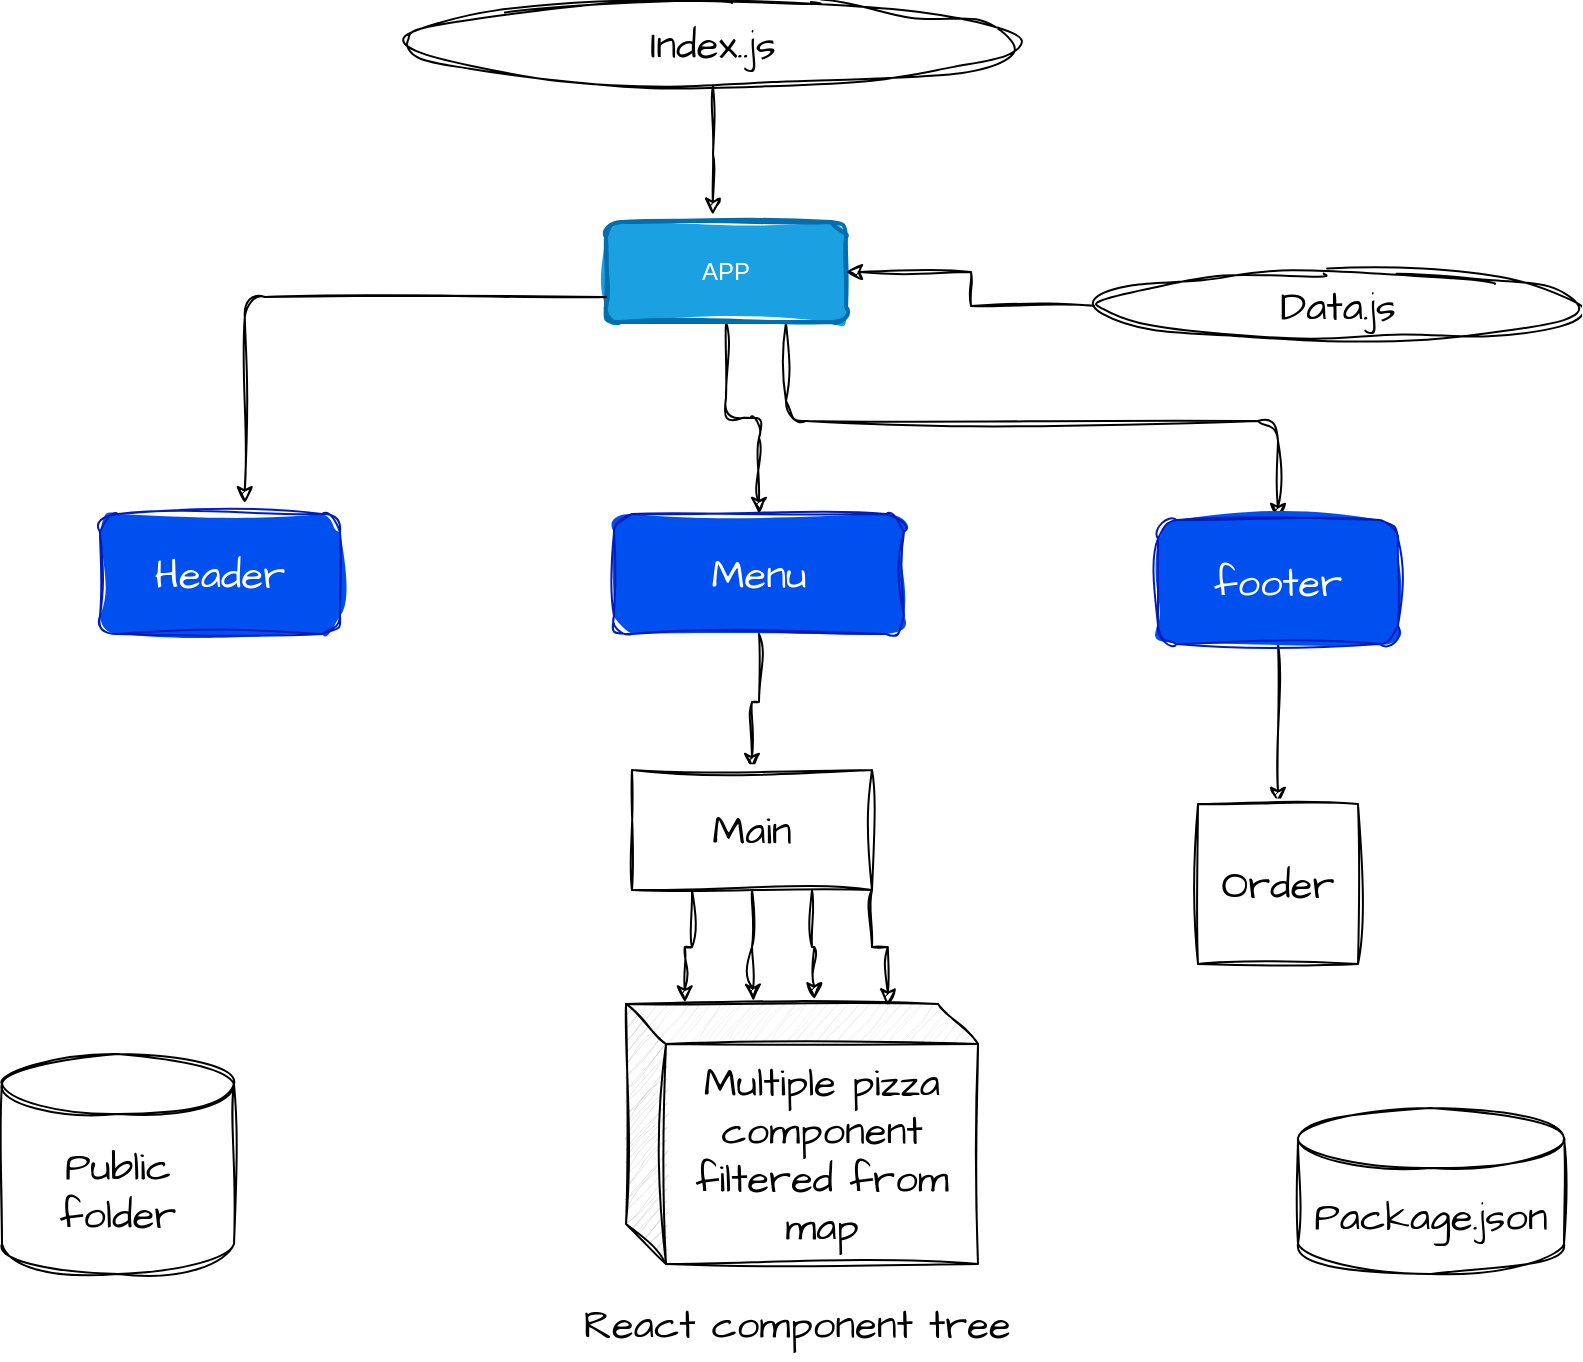 <mxfile version="22.0.0" type="device">
  <diagram name="Page-1" id="olwVt2rLLAsWyuFsqJcY">
    <mxGraphModel dx="1036" dy="1802" grid="0" gridSize="10" guides="1" tooltips="1" connect="1" arrows="1" fold="1" page="1" pageScale="1" pageWidth="850" pageHeight="1100" background="none" math="0" shadow="0">
      <root>
        <mxCell id="0" />
        <mxCell id="1" parent="0" />
        <mxCell id="OjOdHuCOCNz1M5yMSE7p-10" style="edgeStyle=orthogonalEdgeStyle;rounded=1;hachureGap=4;orthogonalLoop=1;jettySize=auto;html=1;exitX=0.5;exitY=1;exitDx=0;exitDy=0;entryX=0.5;entryY=0;entryDx=0;entryDy=0;fontFamily=Architects Daughter;fontSource=https%3A%2F%2Ffonts.googleapis.com%2Fcss%3Ffamily%3DArchitects%2BDaughter;fontSize=16;sketch=1;curveFitting=1;jiggle=2;" parent="1" source="OjOdHuCOCNz1M5yMSE7p-2" target="OjOdHuCOCNz1M5yMSE7p-4" edge="1">
          <mxGeometry relative="1" as="geometry" />
        </mxCell>
        <mxCell id="OjOdHuCOCNz1M5yMSE7p-11" style="edgeStyle=orthogonalEdgeStyle;rounded=1;hachureGap=4;orthogonalLoop=1;jettySize=auto;html=1;exitX=0.75;exitY=1;exitDx=0;exitDy=0;entryX=0.5;entryY=0;entryDx=0;entryDy=0;fontFamily=Architects Daughter;fontSource=https%3A%2F%2Ffonts.googleapis.com%2Fcss%3Ffamily%3DArchitects%2BDaughter;fontSize=16;sketch=1;curveFitting=1;jiggle=2;" parent="1" source="OjOdHuCOCNz1M5yMSE7p-2" target="OjOdHuCOCNz1M5yMSE7p-5" edge="1">
          <mxGeometry relative="1" as="geometry" />
        </mxCell>
        <mxCell id="OjOdHuCOCNz1M5yMSE7p-2" value="APP" style="rounded=1;whiteSpace=wrap;html=1;fillColor=#1ba1e2;fontColor=#ffffff;strokeColor=#006EAF;fillStyle=solid;strokeWidth=2;sketch=1;curveFitting=1;jiggle=2;" parent="1" vertex="1">
          <mxGeometry x="329" y="-874" width="120" height="50" as="geometry" />
        </mxCell>
        <mxCell id="OjOdHuCOCNz1M5yMSE7p-17" style="edgeStyle=orthogonalEdgeStyle;rounded=0;sketch=1;hachureGap=4;jiggle=2;curveFitting=1;orthogonalLoop=1;jettySize=auto;html=1;exitX=0.5;exitY=1;exitDx=0;exitDy=0;entryX=0.5;entryY=0;entryDx=0;entryDy=0;fontFamily=Architects Daughter;fontSource=https%3A%2F%2Ffonts.googleapis.com%2Fcss%3Ffamily%3DArchitects%2BDaughter;fontSize=16;" parent="1" source="OjOdHuCOCNz1M5yMSE7p-4" target="OjOdHuCOCNz1M5yMSE7p-15" edge="1">
          <mxGeometry relative="1" as="geometry" />
        </mxCell>
        <mxCell id="OjOdHuCOCNz1M5yMSE7p-4" value="Menu" style="rounded=1;whiteSpace=wrap;html=1;hachureGap=4;fontFamily=Architects Daughter;fontSource=https%3A%2F%2Ffonts.googleapis.com%2Fcss%3Ffamily%3DArchitects%2BDaughter;fontSize=20;sketch=1;curveFitting=1;jiggle=2;fillStyle=solid;fillColor=#0050ef;fontColor=#ffffff;strokeColor=#001DBC;" parent="1" vertex="1">
          <mxGeometry x="333" y="-728" width="145" height="60" as="geometry" />
        </mxCell>
        <mxCell id="OjOdHuCOCNz1M5yMSE7p-14" style="edgeStyle=orthogonalEdgeStyle;rounded=0;sketch=1;hachureGap=4;jiggle=2;curveFitting=1;orthogonalLoop=1;jettySize=auto;html=1;exitX=0.5;exitY=1;exitDx=0;exitDy=0;fontFamily=Architects Daughter;fontSource=https%3A%2F%2Ffonts.googleapis.com%2Fcss%3Ffamily%3DArchitects%2BDaughter;fontSize=16;" parent="1" source="OjOdHuCOCNz1M5yMSE7p-5" target="OjOdHuCOCNz1M5yMSE7p-13" edge="1">
          <mxGeometry relative="1" as="geometry" />
        </mxCell>
        <mxCell id="OjOdHuCOCNz1M5yMSE7p-5" value="footer" style="rounded=1;whiteSpace=wrap;html=1;hachureGap=4;fontFamily=Architects Daughter;fontSource=https%3A%2F%2Ffonts.googleapis.com%2Fcss%3Ffamily%3DArchitects%2BDaughter;fontSize=20;sketch=1;curveFitting=1;jiggle=2;fillColor=#0050ef;fontColor=#ffffff;strokeColor=#001DBC;fillStyle=solid;" parent="1" vertex="1">
          <mxGeometry x="605" y="-725" width="120" height="62" as="geometry" />
        </mxCell>
        <mxCell id="OjOdHuCOCNz1M5yMSE7p-6" value="Header" style="rounded=1;whiteSpace=wrap;html=1;hachureGap=4;fontFamily=Architects Daughter;fontSource=https%3A%2F%2Ffonts.googleapis.com%2Fcss%3Ffamily%3DArchitects%2BDaughter;fontSize=20;sketch=1;curveFitting=1;jiggle=2;fillColor=#0050ef;fontColor=#ffffff;strokeColor=#001DBC;fillStyle=solid;" parent="1" vertex="1">
          <mxGeometry x="76" y="-728" width="120" height="60" as="geometry" />
        </mxCell>
        <mxCell id="OjOdHuCOCNz1M5yMSE7p-12" style="edgeStyle=orthogonalEdgeStyle;rounded=1;hachureGap=4;orthogonalLoop=1;jettySize=auto;html=1;exitX=0;exitY=0.75;exitDx=0;exitDy=0;entryX=0.603;entryY=-0.09;entryDx=0;entryDy=0;entryPerimeter=0;fontFamily=Architects Daughter;fontSource=https%3A%2F%2Ffonts.googleapis.com%2Fcss%3Ffamily%3DArchitects%2BDaughter;fontSize=16;sketch=1;curveFitting=1;jiggle=2;" parent="1" source="OjOdHuCOCNz1M5yMSE7p-2" target="OjOdHuCOCNz1M5yMSE7p-6" edge="1">
          <mxGeometry relative="1" as="geometry" />
        </mxCell>
        <mxCell id="OjOdHuCOCNz1M5yMSE7p-13" value="Order" style="whiteSpace=wrap;html=1;aspect=fixed;sketch=1;hachureGap=4;jiggle=2;curveFitting=1;fontFamily=Architects Daughter;fontSource=https%3A%2F%2Ffonts.googleapis.com%2Fcss%3Ffamily%3DArchitects%2BDaughter;fontSize=20;" parent="1" vertex="1">
          <mxGeometry x="625" y="-583" width="80" height="80" as="geometry" />
        </mxCell>
        <mxCell id="OjOdHuCOCNz1M5yMSE7p-15" value="Main" style="rounded=0;whiteSpace=wrap;html=1;sketch=1;hachureGap=4;jiggle=2;curveFitting=1;fontFamily=Architects Daughter;fontSource=https%3A%2F%2Ffonts.googleapis.com%2Fcss%3Ffamily%3DArchitects%2BDaughter;fontSize=20;" parent="1" vertex="1">
          <mxGeometry x="342" y="-600" width="120" height="60" as="geometry" />
        </mxCell>
        <mxCell id="OjOdHuCOCNz1M5yMSE7p-16" value="Multiple pizza component filtered from map" style="shape=cube;whiteSpace=wrap;html=1;boundedLbl=1;backgroundOutline=1;darkOpacity=0.05;darkOpacity2=0.1;sketch=1;hachureGap=4;jiggle=2;curveFitting=1;fontFamily=Architects Daughter;fontSource=https%3A%2F%2Ffonts.googleapis.com%2Fcss%3Ffamily%3DArchitects%2BDaughter;fontSize=20;" parent="1" vertex="1">
          <mxGeometry x="339" y="-483" width="176" height="130" as="geometry" />
        </mxCell>
        <mxCell id="OjOdHuCOCNz1M5yMSE7p-18" style="edgeStyle=orthogonalEdgeStyle;rounded=0;sketch=1;hachureGap=4;jiggle=2;curveFitting=1;orthogonalLoop=1;jettySize=auto;html=1;exitX=0.5;exitY=1;exitDx=0;exitDy=0;entryX=0.362;entryY=-0.012;entryDx=0;entryDy=0;entryPerimeter=0;fontFamily=Architects Daughter;fontSource=https%3A%2F%2Ffonts.googleapis.com%2Fcss%3Ffamily%3DArchitects%2BDaughter;fontSize=16;" parent="1" source="OjOdHuCOCNz1M5yMSE7p-15" target="OjOdHuCOCNz1M5yMSE7p-16" edge="1">
          <mxGeometry relative="1" as="geometry" />
        </mxCell>
        <mxCell id="OjOdHuCOCNz1M5yMSE7p-19" style="edgeStyle=orthogonalEdgeStyle;rounded=0;sketch=1;hachureGap=4;jiggle=2;curveFitting=1;orthogonalLoop=1;jettySize=auto;html=1;exitX=0.75;exitY=1;exitDx=0;exitDy=0;entryX=0.535;entryY=-0.018;entryDx=0;entryDy=0;entryPerimeter=0;fontFamily=Architects Daughter;fontSource=https%3A%2F%2Ffonts.googleapis.com%2Fcss%3Ffamily%3DArchitects%2BDaughter;fontSize=16;" parent="1" source="OjOdHuCOCNz1M5yMSE7p-15" target="OjOdHuCOCNz1M5yMSE7p-16" edge="1">
          <mxGeometry relative="1" as="geometry" />
        </mxCell>
        <mxCell id="OjOdHuCOCNz1M5yMSE7p-20" style="edgeStyle=orthogonalEdgeStyle;rounded=0;sketch=1;hachureGap=4;jiggle=2;curveFitting=1;orthogonalLoop=1;jettySize=auto;html=1;exitX=1;exitY=1;exitDx=0;exitDy=0;entryX=0.744;entryY=0.006;entryDx=0;entryDy=0;entryPerimeter=0;fontFamily=Architects Daughter;fontSource=https%3A%2F%2Ffonts.googleapis.com%2Fcss%3Ffamily%3DArchitects%2BDaughter;fontSize=16;" parent="1" source="OjOdHuCOCNz1M5yMSE7p-15" target="OjOdHuCOCNz1M5yMSE7p-16" edge="1">
          <mxGeometry relative="1" as="geometry" />
        </mxCell>
        <mxCell id="OjOdHuCOCNz1M5yMSE7p-21" style="edgeStyle=orthogonalEdgeStyle;rounded=0;sketch=1;hachureGap=4;jiggle=2;curveFitting=1;orthogonalLoop=1;jettySize=auto;html=1;exitX=0.25;exitY=1;exitDx=0;exitDy=0;entryX=0.167;entryY=-0.006;entryDx=0;entryDy=0;entryPerimeter=0;fontFamily=Architects Daughter;fontSource=https%3A%2F%2Ffonts.googleapis.com%2Fcss%3Ffamily%3DArchitects%2BDaughter;fontSize=16;" parent="1" source="OjOdHuCOCNz1M5yMSE7p-15" target="OjOdHuCOCNz1M5yMSE7p-16" edge="1">
          <mxGeometry relative="1" as="geometry" />
        </mxCell>
        <mxCell id="OjOdHuCOCNz1M5yMSE7p-24" value="Index..js" style="ellipse;whiteSpace=wrap;html=1;sketch=1;hachureGap=4;jiggle=2;curveFitting=1;fontFamily=Architects Daughter;fontSource=https%3A%2F%2Ffonts.googleapis.com%2Fcss%3Ffamily%3DArchitects%2BDaughter;fontSize=20;" parent="1" vertex="1">
          <mxGeometry x="229" y="-984" width="307" height="42" as="geometry" />
        </mxCell>
        <mxCell id="OjOdHuCOCNz1M5yMSE7p-25" style="edgeStyle=orthogonalEdgeStyle;rounded=0;sketch=1;hachureGap=4;jiggle=2;curveFitting=1;orthogonalLoop=1;jettySize=auto;html=1;exitX=0.5;exitY=1;exitDx=0;exitDy=0;entryX=0.445;entryY=-0.072;entryDx=0;entryDy=0;entryPerimeter=0;fontFamily=Architects Daughter;fontSource=https%3A%2F%2Ffonts.googleapis.com%2Fcss%3Ffamily%3DArchitects%2BDaughter;fontSize=16;" parent="1" source="OjOdHuCOCNz1M5yMSE7p-24" target="OjOdHuCOCNz1M5yMSE7p-2" edge="1">
          <mxGeometry relative="1" as="geometry" />
        </mxCell>
        <mxCell id="OjOdHuCOCNz1M5yMSE7p-27" style="edgeStyle=orthogonalEdgeStyle;rounded=0;sketch=1;hachureGap=4;jiggle=2;curveFitting=1;orthogonalLoop=1;jettySize=auto;html=1;exitX=0;exitY=0.5;exitDx=0;exitDy=0;entryX=1;entryY=0.5;entryDx=0;entryDy=0;fontFamily=Architects Daughter;fontSource=https%3A%2F%2Ffonts.googleapis.com%2Fcss%3Ffamily%3DArchitects%2BDaughter;fontSize=16;" parent="1" source="OjOdHuCOCNz1M5yMSE7p-26" target="OjOdHuCOCNz1M5yMSE7p-2" edge="1">
          <mxGeometry relative="1" as="geometry" />
        </mxCell>
        <mxCell id="OjOdHuCOCNz1M5yMSE7p-26" value="Data.js" style="ellipse;whiteSpace=wrap;html=1;sketch=1;hachureGap=4;jiggle=2;curveFitting=1;fontFamily=Architects Daughter;fontSource=https%3A%2F%2Ffonts.googleapis.com%2Fcss%3Ffamily%3DArchitects%2BDaughter;fontSize=20;" parent="1" vertex="1">
          <mxGeometry x="574" y="-849" width="242" height="34" as="geometry" />
        </mxCell>
        <mxCell id="OjOdHuCOCNz1M5yMSE7p-28" value="Public folder" style="shape=cylinder3;whiteSpace=wrap;html=1;boundedLbl=1;backgroundOutline=1;size=15;sketch=1;hachureGap=4;jiggle=2;curveFitting=1;fontFamily=Architects Daughter;fontSource=https%3A%2F%2Ffonts.googleapis.com%2Fcss%3Ffamily%3DArchitects%2BDaughter;fontSize=20;" parent="1" vertex="1">
          <mxGeometry x="27" y="-458" width="116" height="110" as="geometry" />
        </mxCell>
        <mxCell id="OjOdHuCOCNz1M5yMSE7p-29" value="Package.json" style="shape=cylinder3;whiteSpace=wrap;html=1;boundedLbl=1;backgroundOutline=1;size=15;sketch=1;hachureGap=4;jiggle=2;curveFitting=1;fontFamily=Architects Daughter;fontSource=https%3A%2F%2Ffonts.googleapis.com%2Fcss%3Ffamily%3DArchitects%2BDaughter;fontSize=20;" parent="1" vertex="1">
          <mxGeometry x="675" y="-431" width="133" height="83" as="geometry" />
        </mxCell>
        <mxCell id="OjOdHuCOCNz1M5yMSE7p-30" value="React component tree" style="text;html=1;align=center;verticalAlign=middle;resizable=0;points=[];autosize=1;strokeColor=none;fillColor=none;fontSize=20;fontFamily=Architects Daughter;" parent="1" vertex="1">
          <mxGeometry x="308" y="-341" width="232" height="36" as="geometry" />
        </mxCell>
      </root>
    </mxGraphModel>
  </diagram>
</mxfile>
